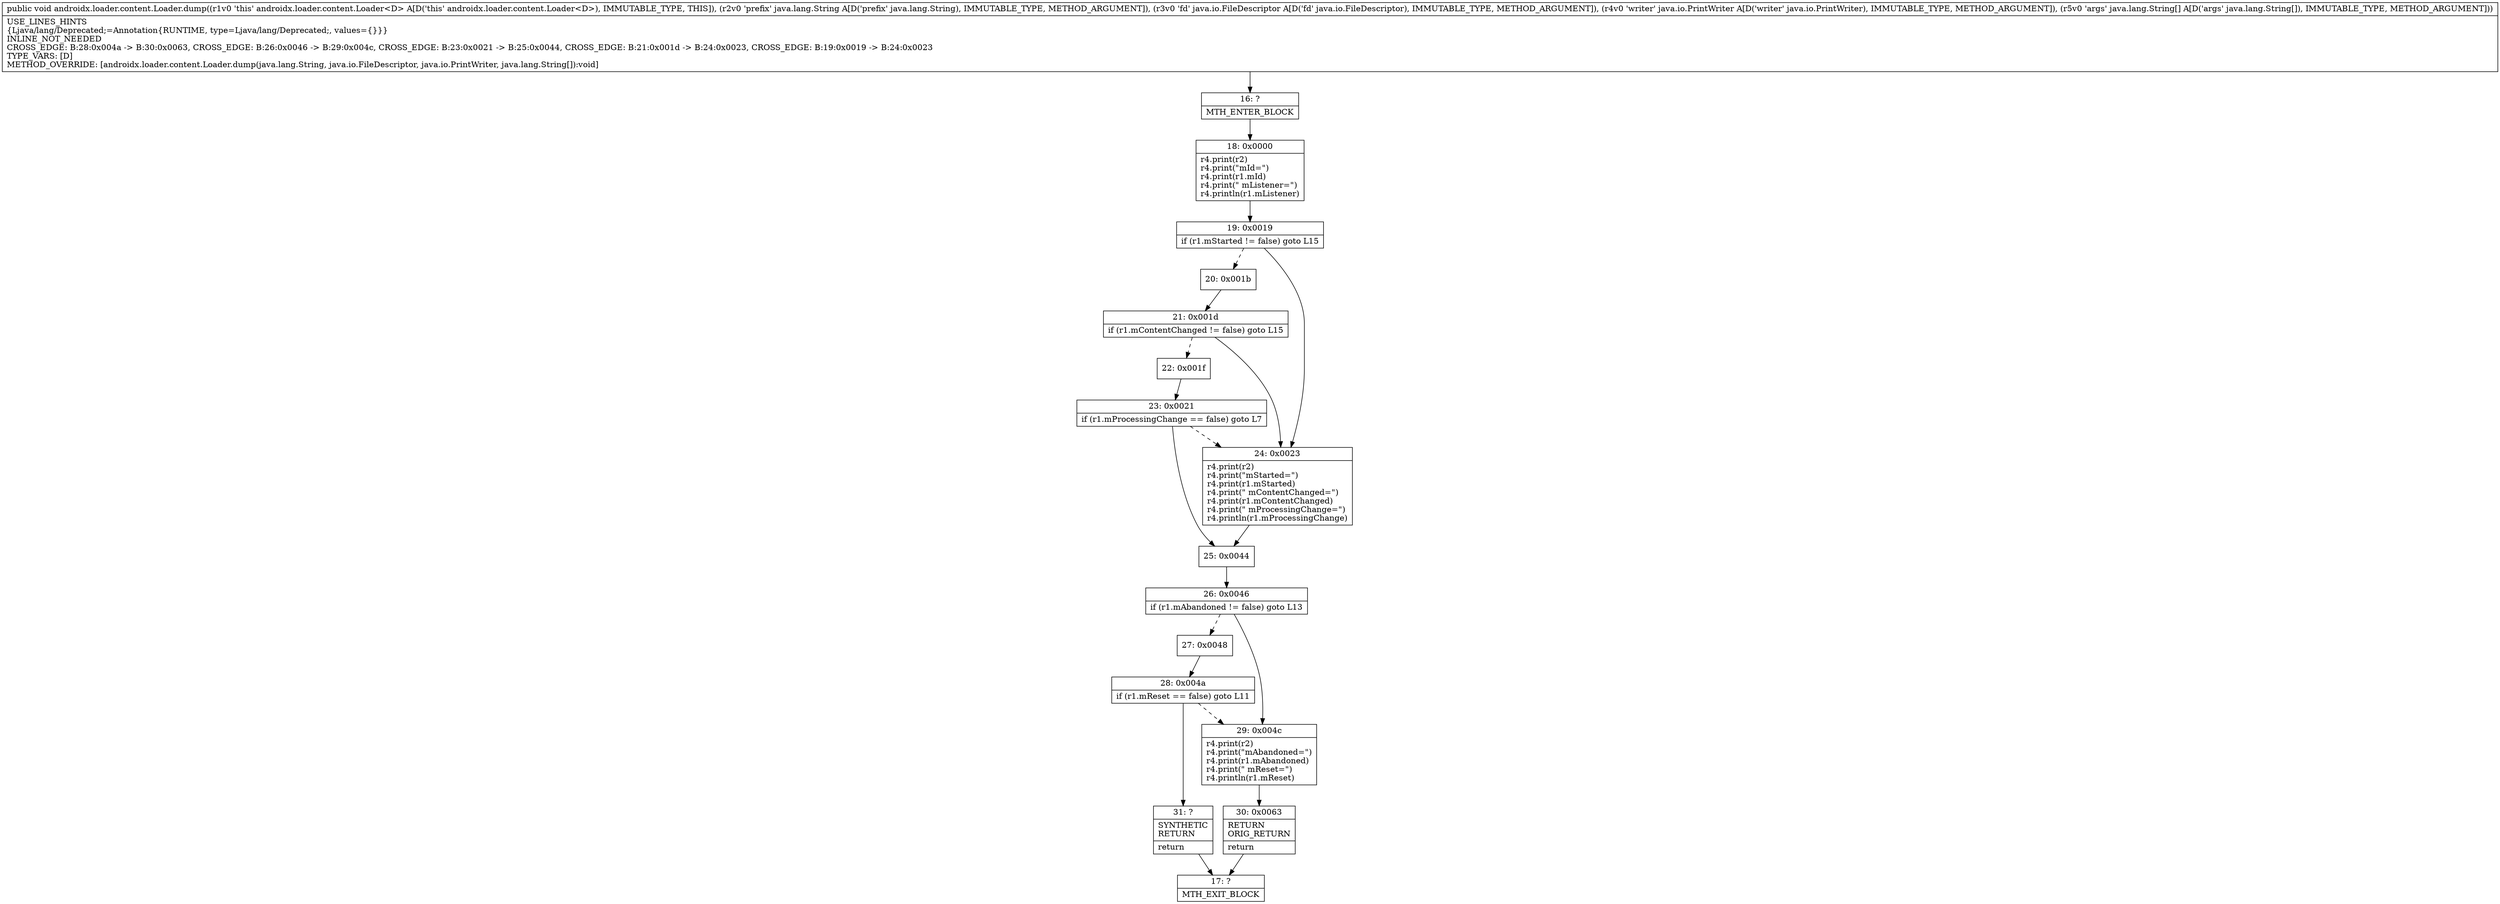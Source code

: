 digraph "CFG forandroidx.loader.content.Loader.dump(Ljava\/lang\/String;Ljava\/io\/FileDescriptor;Ljava\/io\/PrintWriter;[Ljava\/lang\/String;)V" {
Node_16 [shape=record,label="{16\:\ ?|MTH_ENTER_BLOCK\l}"];
Node_18 [shape=record,label="{18\:\ 0x0000|r4.print(r2)\lr4.print(\"mId=\")\lr4.print(r1.mId)\lr4.print(\" mListener=\")\lr4.println(r1.mListener)\l}"];
Node_19 [shape=record,label="{19\:\ 0x0019|if (r1.mStarted != false) goto L15\l}"];
Node_20 [shape=record,label="{20\:\ 0x001b}"];
Node_21 [shape=record,label="{21\:\ 0x001d|if (r1.mContentChanged != false) goto L15\l}"];
Node_22 [shape=record,label="{22\:\ 0x001f}"];
Node_23 [shape=record,label="{23\:\ 0x0021|if (r1.mProcessingChange == false) goto L7\l}"];
Node_25 [shape=record,label="{25\:\ 0x0044}"];
Node_26 [shape=record,label="{26\:\ 0x0046|if (r1.mAbandoned != false) goto L13\l}"];
Node_27 [shape=record,label="{27\:\ 0x0048}"];
Node_28 [shape=record,label="{28\:\ 0x004a|if (r1.mReset == false) goto L11\l}"];
Node_31 [shape=record,label="{31\:\ ?|SYNTHETIC\lRETURN\l|return\l}"];
Node_17 [shape=record,label="{17\:\ ?|MTH_EXIT_BLOCK\l}"];
Node_29 [shape=record,label="{29\:\ 0x004c|r4.print(r2)\lr4.print(\"mAbandoned=\")\lr4.print(r1.mAbandoned)\lr4.print(\" mReset=\")\lr4.println(r1.mReset)\l}"];
Node_30 [shape=record,label="{30\:\ 0x0063|RETURN\lORIG_RETURN\l|return\l}"];
Node_24 [shape=record,label="{24\:\ 0x0023|r4.print(r2)\lr4.print(\"mStarted=\")\lr4.print(r1.mStarted)\lr4.print(\" mContentChanged=\")\lr4.print(r1.mContentChanged)\lr4.print(\" mProcessingChange=\")\lr4.println(r1.mProcessingChange)\l}"];
MethodNode[shape=record,label="{public void androidx.loader.content.Loader.dump((r1v0 'this' androidx.loader.content.Loader\<D\> A[D('this' androidx.loader.content.Loader\<D\>), IMMUTABLE_TYPE, THIS]), (r2v0 'prefix' java.lang.String A[D('prefix' java.lang.String), IMMUTABLE_TYPE, METHOD_ARGUMENT]), (r3v0 'fd' java.io.FileDescriptor A[D('fd' java.io.FileDescriptor), IMMUTABLE_TYPE, METHOD_ARGUMENT]), (r4v0 'writer' java.io.PrintWriter A[D('writer' java.io.PrintWriter), IMMUTABLE_TYPE, METHOD_ARGUMENT]), (r5v0 'args' java.lang.String[] A[D('args' java.lang.String[]), IMMUTABLE_TYPE, METHOD_ARGUMENT]))  | USE_LINES_HINTS\l\{Ljava\/lang\/Deprecated;=Annotation\{RUNTIME, type=Ljava\/lang\/Deprecated;, values=\{\}\}\}\lINLINE_NOT_NEEDED\lCROSS_EDGE: B:28:0x004a \-\> B:30:0x0063, CROSS_EDGE: B:26:0x0046 \-\> B:29:0x004c, CROSS_EDGE: B:23:0x0021 \-\> B:25:0x0044, CROSS_EDGE: B:21:0x001d \-\> B:24:0x0023, CROSS_EDGE: B:19:0x0019 \-\> B:24:0x0023\lTYPE_VARS: [D]\lMETHOD_OVERRIDE: [androidx.loader.content.Loader.dump(java.lang.String, java.io.FileDescriptor, java.io.PrintWriter, java.lang.String[]):void]\l}"];
MethodNode -> Node_16;Node_16 -> Node_18;
Node_18 -> Node_19;
Node_19 -> Node_20[style=dashed];
Node_19 -> Node_24;
Node_20 -> Node_21;
Node_21 -> Node_22[style=dashed];
Node_21 -> Node_24;
Node_22 -> Node_23;
Node_23 -> Node_24[style=dashed];
Node_23 -> Node_25;
Node_25 -> Node_26;
Node_26 -> Node_27[style=dashed];
Node_26 -> Node_29;
Node_27 -> Node_28;
Node_28 -> Node_29[style=dashed];
Node_28 -> Node_31;
Node_31 -> Node_17;
Node_29 -> Node_30;
Node_30 -> Node_17;
Node_24 -> Node_25;
}

